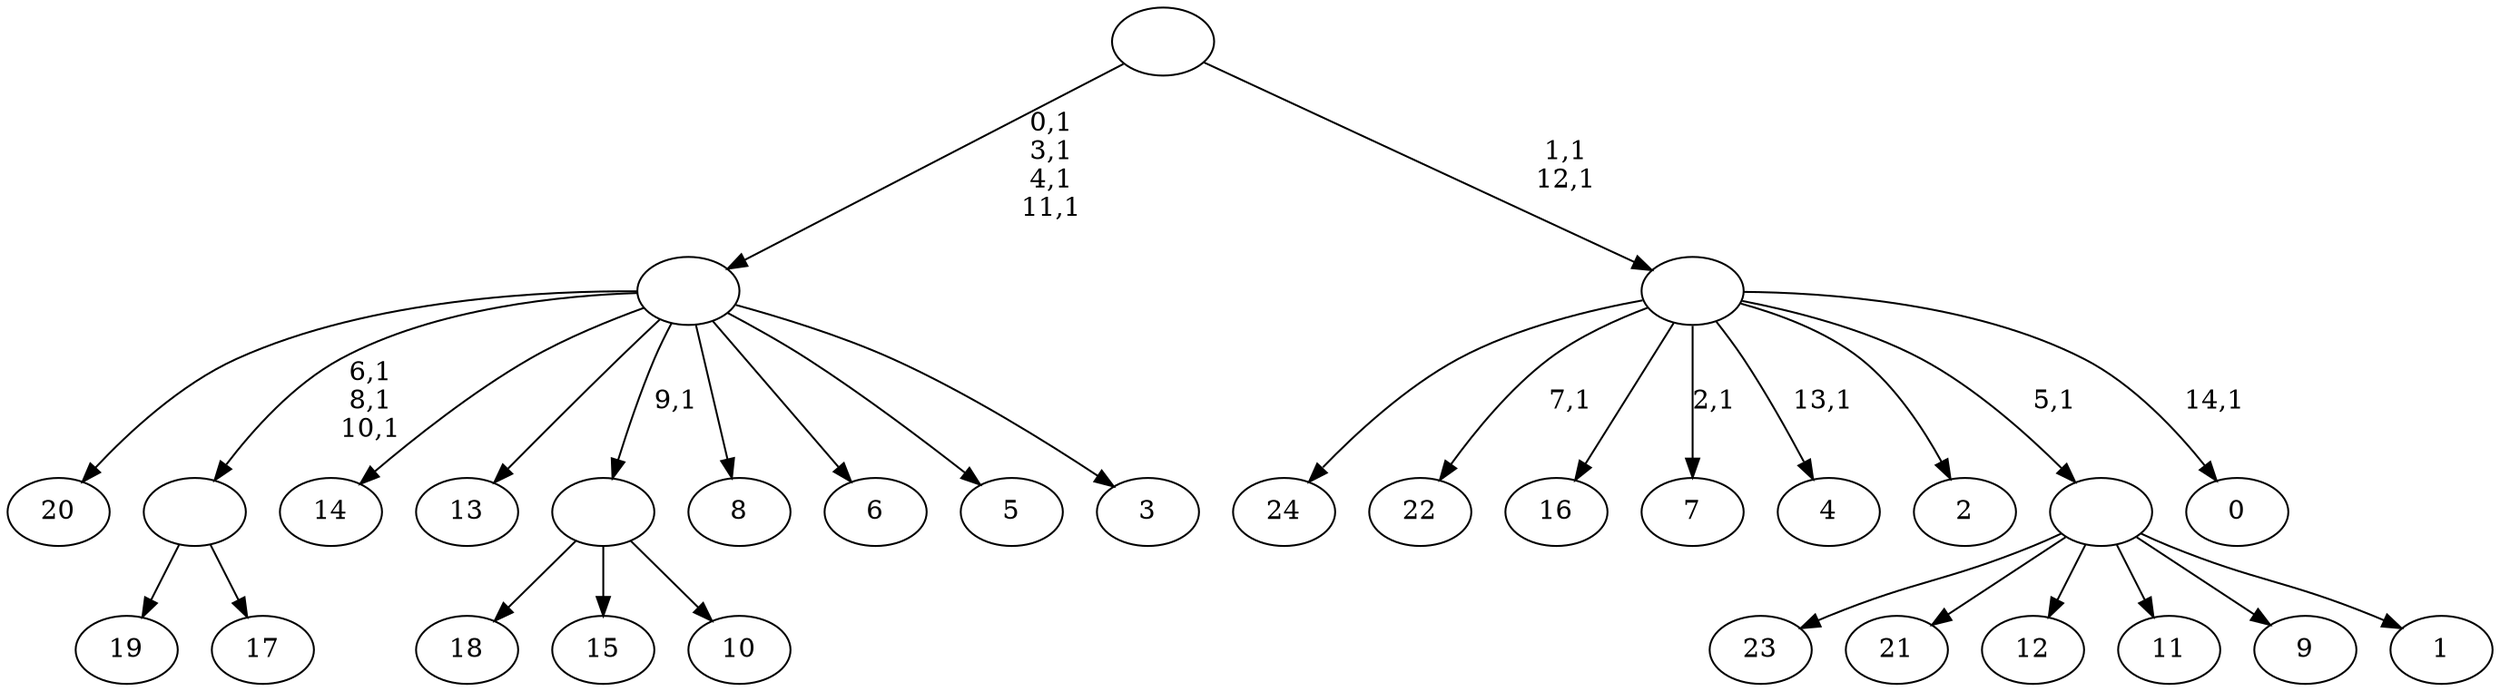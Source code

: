 digraph T {
	40 [label="24"]
	39 [label="23"]
	38 [label="22"]
	36 [label="21"]
	35 [label="20"]
	34 [label="19"]
	33 [label="18"]
	32 [label="17"]
	31 [label=""]
	28 [label="16"]
	27 [label="15"]
	26 [label="14"]
	25 [label="13"]
	24 [label="12"]
	23 [label="11"]
	22 [label="10"]
	21 [label=""]
	20 [label="9"]
	19 [label="8"]
	18 [label="7"]
	16 [label="6"]
	15 [label="5"]
	14 [label="4"]
	12 [label="3"]
	11 [label=""]
	7 [label="2"]
	6 [label="1"]
	5 [label=""]
	4 [label="0"]
	2 [label=""]
	0 [label=""]
	31 -> 34 [label=""]
	31 -> 32 [label=""]
	21 -> 33 [label=""]
	21 -> 27 [label=""]
	21 -> 22 [label=""]
	11 -> 31 [label="6,1\n8,1\n10,1"]
	11 -> 35 [label=""]
	11 -> 26 [label=""]
	11 -> 25 [label=""]
	11 -> 21 [label="9,1"]
	11 -> 19 [label=""]
	11 -> 16 [label=""]
	11 -> 15 [label=""]
	11 -> 12 [label=""]
	5 -> 39 [label=""]
	5 -> 36 [label=""]
	5 -> 24 [label=""]
	5 -> 23 [label=""]
	5 -> 20 [label=""]
	5 -> 6 [label=""]
	2 -> 4 [label="14,1"]
	2 -> 14 [label="13,1"]
	2 -> 18 [label="2,1"]
	2 -> 38 [label="7,1"]
	2 -> 40 [label=""]
	2 -> 28 [label=""]
	2 -> 7 [label=""]
	2 -> 5 [label="5,1"]
	0 -> 2 [label="1,1\n12,1"]
	0 -> 11 [label="0,1\n3,1\n4,1\n11,1"]
}
